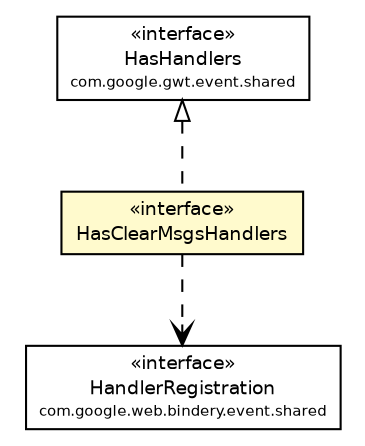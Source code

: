 #!/usr/local/bin/dot
#
# Class diagram 
# Generated by UmlGraph version 4.6 (http://www.spinellis.gr/sw/umlgraph)
#

digraph G {
	edge [fontname="Helvetica",fontsize=10,labelfontname="Helvetica",labelfontsize=10];
	node [fontname="Helvetica",fontsize=10,shape=plaintext];
	// br.net.meditec.client.events.ClearMsgsEvent.HasClearMsgsHandlers
	c2769 [label=<<table border="0" cellborder="1" cellspacing="0" cellpadding="2" port="p" bgcolor="lemonChiffon" href="./ClearMsgsEvent.HasClearMsgsHandlers.html">
		<tr><td><table border="0" cellspacing="0" cellpadding="1">
			<tr><td> &laquo;interface&raquo; </td></tr>
			<tr><td> HasClearMsgsHandlers </td></tr>
		</table></td></tr>
		</table>>, fontname="Helvetica", fontcolor="black", fontsize=9.0];
	//br.net.meditec.client.events.ClearMsgsEvent.HasClearMsgsHandlers implements com.google.gwt.event.shared.HasHandlers
	c2823:p -> c2769:p [dir=back,arrowtail=empty,style=dashed];
	// br.net.meditec.client.events.ClearMsgsEvent.HasClearMsgsHandlers DEPEND com.google.web.bindery.event.shared.HandlerRegistration
	c2769:p -> c2824:p [taillabel="", label="", headlabel="", fontname="Helvetica", fontcolor="black", fontsize=10.0, color="black", arrowhead=open, style=dashed];
	// com.google.gwt.event.shared.HasHandlers
	c2823 [label=<<table border="0" cellborder="1" cellspacing="0" cellpadding="2" port="p" href="http://java.sun.com/j2se/1.4.2/docs/api/com/google/gwt/event/shared/HasHandlers.html">
		<tr><td><table border="0" cellspacing="0" cellpadding="1">
			<tr><td> &laquo;interface&raquo; </td></tr>
			<tr><td> HasHandlers </td></tr>
			<tr><td><font point-size="7.0"> com.google.gwt.event.shared </font></td></tr>
		</table></td></tr>
		</table>>, fontname="Helvetica", fontcolor="black", fontsize=9.0];
	// com.google.web.bindery.event.shared.HandlerRegistration
	c2824 [label=<<table border="0" cellborder="1" cellspacing="0" cellpadding="2" port="p" href="http://java.sun.com/j2se/1.4.2/docs/api/com/google/web/bindery/event/shared/HandlerRegistration.html">
		<tr><td><table border="0" cellspacing="0" cellpadding="1">
			<tr><td> &laquo;interface&raquo; </td></tr>
			<tr><td> HandlerRegistration </td></tr>
			<tr><td><font point-size="7.0"> com.google.web.bindery.event.shared </font></td></tr>
		</table></td></tr>
		</table>>, fontname="Helvetica", fontcolor="black", fontsize=9.0];
}

